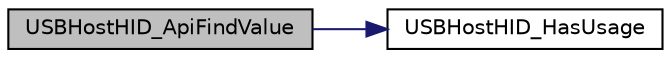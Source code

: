 digraph "USBHostHID_ApiFindValue"
{
  edge [fontname="Helvetica",fontsize="10",labelfontname="Helvetica",labelfontsize="10"];
  node [fontname="Helvetica",fontsize="10",shape=record];
  rankdir="LR";
  Node1 [label="USBHostHID_ApiFindValue",height=0.2,width=0.4,color="black", fillcolor="grey75", style="filled", fontcolor="black"];
  Node1 -> Node2 [color="midnightblue",fontsize="10",style="solid",fontname="Helvetica"];
  Node2 [label="USBHostHID_HasUsage",height=0.2,width=0.4,color="black", fillcolor="white", style="filled",URL="$usb__host__hid__parser_8h.html#aab21cf89390703cd270187dc082499e1"];
}
